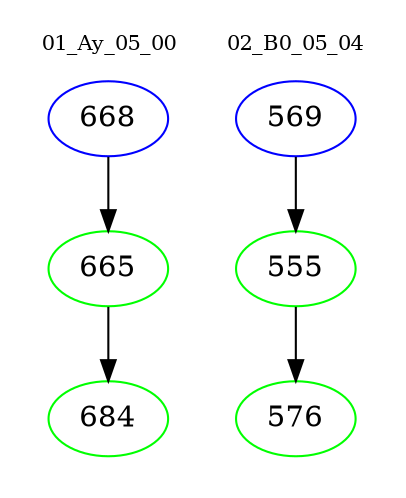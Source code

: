 digraph{
subgraph cluster_0 {
color = white
label = "01_Ay_05_00";
fontsize=10;
T0_668 [label="668", color="blue"]
T0_668 -> T0_665 [color="black"]
T0_665 [label="665", color="green"]
T0_665 -> T0_684 [color="black"]
T0_684 [label="684", color="green"]
}
subgraph cluster_1 {
color = white
label = "02_B0_05_04";
fontsize=10;
T1_569 [label="569", color="blue"]
T1_569 -> T1_555 [color="black"]
T1_555 [label="555", color="green"]
T1_555 -> T1_576 [color="black"]
T1_576 [label="576", color="green"]
}
}
